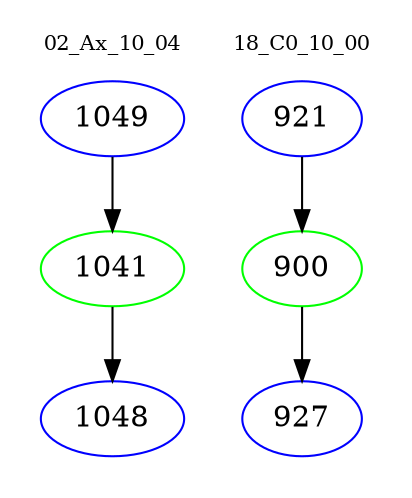 digraph{
subgraph cluster_0 {
color = white
label = "02_Ax_10_04";
fontsize=10;
T0_1049 [label="1049", color="blue"]
T0_1049 -> T0_1041 [color="black"]
T0_1041 [label="1041", color="green"]
T0_1041 -> T0_1048 [color="black"]
T0_1048 [label="1048", color="blue"]
}
subgraph cluster_1 {
color = white
label = "18_C0_10_00";
fontsize=10;
T1_921 [label="921", color="blue"]
T1_921 -> T1_900 [color="black"]
T1_900 [label="900", color="green"]
T1_900 -> T1_927 [color="black"]
T1_927 [label="927", color="blue"]
}
}
